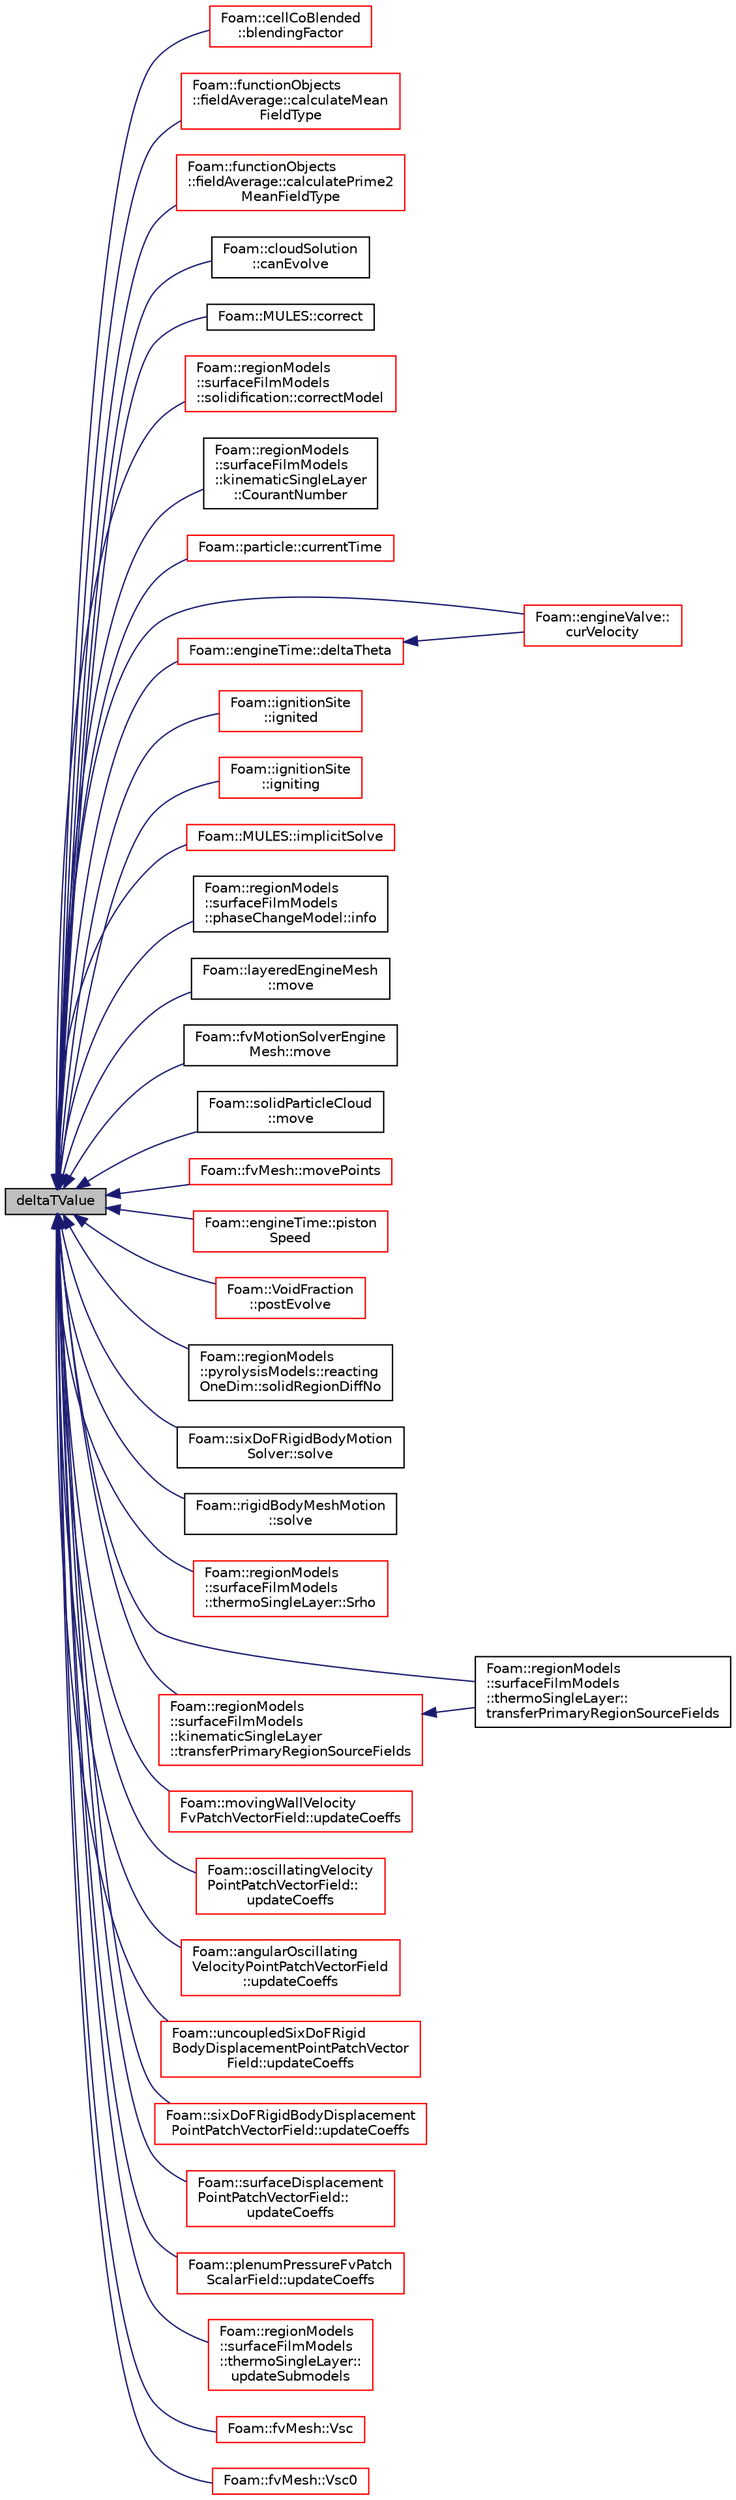 digraph "deltaTValue"
{
  bgcolor="transparent";
  edge [fontname="Helvetica",fontsize="10",labelfontname="Helvetica",labelfontsize="10"];
  node [fontname="Helvetica",fontsize="10",shape=record];
  rankdir="LR";
  Node1 [label="deltaTValue",height=0.2,width=0.4,color="black", fillcolor="grey75", style="filled", fontcolor="black"];
  Node1 -> Node2 [dir="back",color="midnightblue",fontsize="10",style="solid",fontname="Helvetica"];
  Node2 [label="Foam::cellCoBlended\l::blendingFactor",height=0.2,width=0.4,color="red",URL="$a00203.html#a82617bba2d0f481ec5866b91793d5703",tooltip="Return the face-based blending factor. "];
  Node1 -> Node3 [dir="back",color="midnightblue",fontsize="10",style="solid",fontname="Helvetica"];
  Node3 [label="Foam::functionObjects\l::fieldAverage::calculateMean\lFieldType",height=0.2,width=0.4,color="red",URL="$a00762.html#a92df76317f7ba2346bb8459bcfa14ce3",tooltip="Calculate mean average fields. "];
  Node1 -> Node4 [dir="back",color="midnightblue",fontsize="10",style="solid",fontname="Helvetica"];
  Node4 [label="Foam::functionObjects\l::fieldAverage::calculatePrime2\lMeanFieldType",height=0.2,width=0.4,color="red",URL="$a00762.html#a7fbea4e6e215e5fa4a973dae73f125f8",tooltip="Calculate prime-squared average fields. "];
  Node1 -> Node5 [dir="back",color="midnightblue",fontsize="10",style="solid",fontname="Helvetica"];
  Node5 [label="Foam::cloudSolution\l::canEvolve",height=0.2,width=0.4,color="black",URL="$a00281.html#a4d6ba02e11165be886dbf106261e7b0d",tooltip="Returns true if possible to evolve the cloud and sets timestep. "];
  Node1 -> Node6 [dir="back",color="midnightblue",fontsize="10",style="solid",fontname="Helvetica"];
  Node6 [label="Foam::MULES::correct",height=0.2,width=0.4,color="black",URL="$a10952.html#ac7b999a799e287ef0c06fcfc32422bc2"];
  Node1 -> Node7 [dir="back",color="midnightblue",fontsize="10",style="solid",fontname="Helvetica"];
  Node7 [label="Foam::regionModels\l::surfaceFilmModels\l::solidification::correctModel",height=0.2,width=0.4,color="red",URL="$a02448.html#abd12427a5e2dc465d748364b75b41c46",tooltip="Correct. "];
  Node1 -> Node8 [dir="back",color="midnightblue",fontsize="10",style="solid",fontname="Helvetica"];
  Node8 [label="Foam::regionModels\l::surfaceFilmModels\l::kinematicSingleLayer\l::CourantNumber",height=0.2,width=0.4,color="black",URL="$a01261.html#abc2fa8b7b02b27cfd575364b4d62eeb8",tooltip="Courant number evaluation. "];
  Node1 -> Node9 [dir="back",color="midnightblue",fontsize="10",style="solid",fontname="Helvetica"];
  Node9 [label="Foam::particle::currentTime",height=0.2,width=0.4,color="red",URL="$a01815.html#a5de3377595847156564dedff07667edc",tooltip="Return the particle current time. "];
  Node1 -> Node10 [dir="back",color="midnightblue",fontsize="10",style="solid",fontname="Helvetica"];
  Node10 [label="Foam::engineValve::\lcurVelocity",height=0.2,width=0.4,color="red",URL="$a00646.html#a8dea9e4bc40c71f8fc489e4a03e60079",tooltip="Return valve velocity for current time-step. "];
  Node1 -> Node11 [dir="back",color="midnightblue",fontsize="10",style="solid",fontname="Helvetica"];
  Node11 [label="Foam::engineTime::deltaTheta",height=0.2,width=0.4,color="red",URL="$a00645.html#a4b74e244a8ad7bad2e12bb8f835644c8",tooltip="Return crank-angle increment. "];
  Node11 -> Node10 [dir="back",color="midnightblue",fontsize="10",style="solid",fontname="Helvetica"];
  Node1 -> Node12 [dir="back",color="midnightblue",fontsize="10",style="solid",fontname="Helvetica"];
  Node12 [label="Foam::ignitionSite\l::ignited",height=0.2,width=0.4,color="red",URL="$a01050.html#af56734c1937472577aa149dbdfd9500e"];
  Node1 -> Node13 [dir="back",color="midnightblue",fontsize="10",style="solid",fontname="Helvetica"];
  Node13 [label="Foam::ignitionSite\l::igniting",height=0.2,width=0.4,color="red",URL="$a01050.html#ab0a4e0c56b2f4b9896b829e9dc8cff14"];
  Node1 -> Node14 [dir="back",color="midnightblue",fontsize="10",style="solid",fontname="Helvetica"];
  Node14 [label="Foam::MULES::implicitSolve",height=0.2,width=0.4,color="red",URL="$a10952.html#af3ebc5af31512182ee43a56e994f4aaf"];
  Node1 -> Node15 [dir="back",color="midnightblue",fontsize="10",style="solid",fontname="Helvetica"];
  Node15 [label="Foam::regionModels\l::surfaceFilmModels\l::phaseChangeModel::info",height=0.2,width=0.4,color="black",URL="$a01874.html#a6665e6d3c0f15223f8e756baa15ed07b",tooltip="Provide some feedback. "];
  Node1 -> Node16 [dir="back",color="midnightblue",fontsize="10",style="solid",fontname="Helvetica"];
  Node16 [label="Foam::layeredEngineMesh\l::move",height=0.2,width=0.4,color="black",URL="$a01302.html#a68c0b61b84e4e095b6463cadc275adae"];
  Node1 -> Node17 [dir="back",color="midnightblue",fontsize="10",style="solid",fontname="Helvetica"];
  Node17 [label="Foam::fvMotionSolverEngine\lMesh::move",height=0.2,width=0.4,color="black",URL="$a00897.html#a68c0b61b84e4e095b6463cadc275adae"];
  Node1 -> Node18 [dir="back",color="midnightblue",fontsize="10",style="solid",fontname="Helvetica"];
  Node18 [label="Foam::solidParticleCloud\l::move",height=0.2,width=0.4,color="black",URL="$a02452.html#a2af9527a736cc86f1606ee85e3aa7e00",tooltip="Move the particles under the influence of the given. "];
  Node1 -> Node19 [dir="back",color="midnightblue",fontsize="10",style="solid",fontname="Helvetica"];
  Node19 [label="Foam::fvMesh::movePoints",height=0.2,width=0.4,color="red",URL="$a00888.html#a3693c648bea2e99054cbbb75d4bf4e4d",tooltip="Move points, returns volumes swept by faces in motion. "];
  Node1 -> Node20 [dir="back",color="midnightblue",fontsize="10",style="solid",fontname="Helvetica"];
  Node20 [label="Foam::engineTime::piston\lSpeed",height=0.2,width=0.4,color="red",URL="$a00645.html#aeb76d6055ee5dcec7e48826d90253e20",tooltip="Return piston speed for current time step. "];
  Node1 -> Node21 [dir="back",color="midnightblue",fontsize="10",style="solid",fontname="Helvetica"];
  Node21 [label="Foam::VoidFraction\l::postEvolve",height=0.2,width=0.4,color="red",URL="$a02918.html#a0bf23f36eb3424966e359419a566eb0a",tooltip="Post-evolve hook. "];
  Node1 -> Node22 [dir="back",color="midnightblue",fontsize="10",style="solid",fontname="Helvetica"];
  Node22 [label="Foam::regionModels\l::pyrolysisModels::reacting\lOneDim::solidRegionDiffNo",height=0.2,width=0.4,color="black",URL="$a02144.html#a689680eb71a05f6bb1be9068faf025e7",tooltip="Mean diffusion number of the solid region. "];
  Node1 -> Node23 [dir="back",color="midnightblue",fontsize="10",style="solid",fontname="Helvetica"];
  Node23 [label="Foam::sixDoFRigidBodyMotion\lSolver::solve",height=0.2,width=0.4,color="black",URL="$a02406.html#af7d39f0eac0af0ed5785935ac72a1e7d",tooltip="Solve for motion. "];
  Node1 -> Node24 [dir="back",color="midnightblue",fontsize="10",style="solid",fontname="Helvetica"];
  Node24 [label="Foam::rigidBodyMeshMotion\l::solve",height=0.2,width=0.4,color="black",URL="$a02264.html#af7d39f0eac0af0ed5785935ac72a1e7d",tooltip="Solve for motion. "];
  Node1 -> Node25 [dir="back",color="midnightblue",fontsize="10",style="solid",fontname="Helvetica"];
  Node25 [label="Foam::regionModels\l::surfaceFilmModels\l::thermoSingleLayer::Srho",height=0.2,width=0.4,color="red",URL="$a02688.html#a0d934b56b1d65fceffbe07a692719aa2",tooltip="Return total mass source - Eulerian phase only. "];
  Node1 -> Node26 [dir="back",color="midnightblue",fontsize="10",style="solid",fontname="Helvetica"];
  Node26 [label="Foam::regionModels\l::surfaceFilmModels\l::thermoSingleLayer::\ltransferPrimaryRegionSourceFields",height=0.2,width=0.4,color="black",URL="$a02688.html#ad280476804f72e6d48d182e2d0814a46",tooltip="Transfer source fields from the primary region to the film region. "];
  Node1 -> Node27 [dir="back",color="midnightblue",fontsize="10",style="solid",fontname="Helvetica"];
  Node27 [label="Foam::regionModels\l::surfaceFilmModels\l::kinematicSingleLayer\l::transferPrimaryRegionSourceFields",height=0.2,width=0.4,color="red",URL="$a01261.html#ad280476804f72e6d48d182e2d0814a46",tooltip="Transfer source fields from the primary region to the film region. "];
  Node27 -> Node26 [dir="back",color="midnightblue",fontsize="10",style="solid",fontname="Helvetica"];
  Node1 -> Node28 [dir="back",color="midnightblue",fontsize="10",style="solid",fontname="Helvetica"];
  Node28 [label="Foam::movingWallVelocity\lFvPatchVectorField::updateCoeffs",height=0.2,width=0.4,color="red",URL="$a01575.html#a7e24eafac629d3733181cd942d4c902f",tooltip="Update the coefficients associated with the patch field. "];
  Node1 -> Node29 [dir="back",color="midnightblue",fontsize="10",style="solid",fontname="Helvetica"];
  Node29 [label="Foam::oscillatingVelocity\lPointPatchVectorField::\lupdateCoeffs",height=0.2,width=0.4,color="red",URL="$a01774.html#a7e24eafac629d3733181cd942d4c902f",tooltip="Update the coefficients associated with the patch field. "];
  Node1 -> Node30 [dir="back",color="midnightblue",fontsize="10",style="solid",fontname="Helvetica"];
  Node30 [label="Foam::angularOscillating\lVelocityPointPatchVectorField\l::updateCoeffs",height=0.2,width=0.4,color="red",URL="$a00056.html#a7e24eafac629d3733181cd942d4c902f",tooltip="Update the coefficients associated with the patch field. "];
  Node1 -> Node31 [dir="back",color="midnightblue",fontsize="10",style="solid",fontname="Helvetica"];
  Node31 [label="Foam::uncoupledSixDoFRigid\lBodyDisplacementPointPatchVector\lField::updateCoeffs",height=0.2,width=0.4,color="red",URL="$a02848.html#a7e24eafac629d3733181cd942d4c902f",tooltip="Update the coefficients associated with the patch field. "];
  Node1 -> Node32 [dir="back",color="midnightblue",fontsize="10",style="solid",fontname="Helvetica"];
  Node32 [label="Foam::sixDoFRigidBodyDisplacement\lPointPatchVectorField::updateCoeffs",height=0.2,width=0.4,color="red",URL="$a02402.html#a7e24eafac629d3733181cd942d4c902f",tooltip="Update the coefficients associated with the patch field. "];
  Node1 -> Node33 [dir="back",color="midnightblue",fontsize="10",style="solid",fontname="Helvetica"];
  Node33 [label="Foam::surfaceDisplacement\lPointPatchVectorField::\lupdateCoeffs",height=0.2,width=0.4,color="red",URL="$a02562.html#a7e24eafac629d3733181cd942d4c902f",tooltip="Update the coefficients associated with the patch field. "];
  Node1 -> Node34 [dir="back",color="midnightblue",fontsize="10",style="solid",fontname="Helvetica"];
  Node34 [label="Foam::plenumPressureFvPatch\lScalarField::updateCoeffs",height=0.2,width=0.4,color="red",URL="$a01899.html#a7e24eafac629d3733181cd942d4c902f",tooltip="Update the coefficients associated with the patch field. "];
  Node1 -> Node35 [dir="back",color="midnightblue",fontsize="10",style="solid",fontname="Helvetica"];
  Node35 [label="Foam::regionModels\l::surfaceFilmModels\l::thermoSingleLayer::\lupdateSubmodels",height=0.2,width=0.4,color="red",URL="$a02688.html#ac501f71648abc1a44b77ea4fcb9b2732",tooltip="Update the film sub-models. "];
  Node1 -> Node36 [dir="back",color="midnightblue",fontsize="10",style="solid",fontname="Helvetica"];
  Node36 [label="Foam::fvMesh::Vsc",height=0.2,width=0.4,color="red",URL="$a00888.html#a7dc9aff275702593c6a5373330a5397f",tooltip="Return sub-cycle cell volumes. "];
  Node1 -> Node37 [dir="back",color="midnightblue",fontsize="10",style="solid",fontname="Helvetica"];
  Node37 [label="Foam::fvMesh::Vsc0",height=0.2,width=0.4,color="red",URL="$a00888.html#a56b81decf9a2b36a2786e30ccb725f1e",tooltip="Return sub-cycl old-time cell volumes. "];
}
